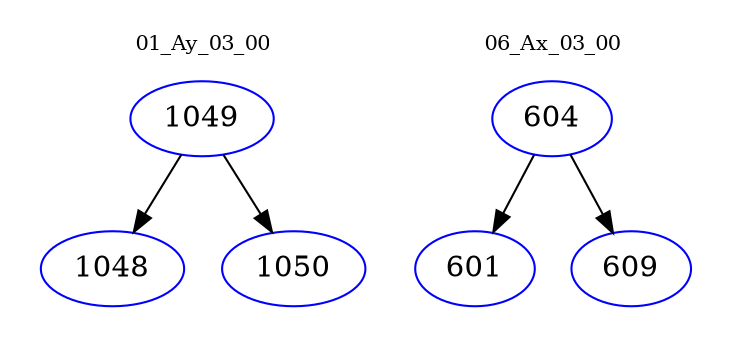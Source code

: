 digraph{
subgraph cluster_0 {
color = white
label = "01_Ay_03_00";
fontsize=10;
T0_1049 [label="1049", color="blue"]
T0_1049 -> T0_1048 [color="black"]
T0_1048 [label="1048", color="blue"]
T0_1049 -> T0_1050 [color="black"]
T0_1050 [label="1050", color="blue"]
}
subgraph cluster_1 {
color = white
label = "06_Ax_03_00";
fontsize=10;
T1_604 [label="604", color="blue"]
T1_604 -> T1_601 [color="black"]
T1_601 [label="601", color="blue"]
T1_604 -> T1_609 [color="black"]
T1_609 [label="609", color="blue"]
}
}
